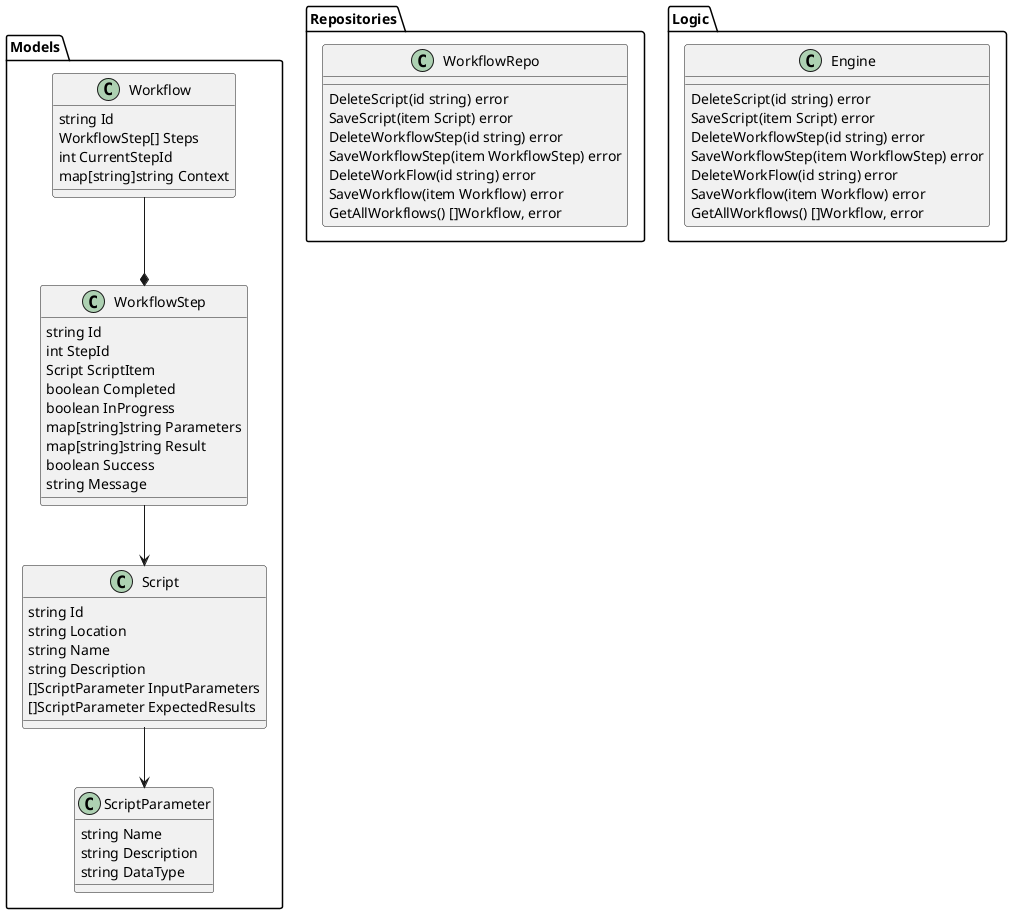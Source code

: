 @startuml

package Models {
    class ScriptParameter {
        string Name
        string Description
        string DataType
    }

    class Script {
        string Id
        string Location
        string Name
        string Description
        []ScriptParameter InputParameters
        []ScriptParameter ExpectedResults
    }

    class WorkflowStep {
        string Id
        int StepId
        Script ScriptItem
        boolean Completed
        boolean InProgress
        map[string]string Parameters
        map[string]string Result
        boolean Success
        string Message
    }

    class Workflow {
        string Id
        WorkflowStep[] Steps
        int CurrentStepId
        map[string]string Context
    }
}

Script --> ScriptParameter
WorkflowStep --> Script
Workflow --* WorkflowStep

package Repositories {
    class WorkflowRepo {
        DeleteScript(id string) error
        SaveScript(item Script) error
        DeleteWorkflowStep(id string) error
        SaveWorkflowStep(item WorkflowStep) error
        DeleteWorkFlow(id string) error
        SaveWorkflow(item Workflow) error
        GetAllWorkflows() []Workflow, error
    }
}

package Logic {
    class Engine {
        DeleteScript(id string) error
        SaveScript(item Script) error
        DeleteWorkflowStep(id string) error
        SaveWorkflowStep(item WorkflowStep) error
        DeleteWorkFlow(id string) error
        SaveWorkflow(item Workflow) error
        GetAllWorkflows() []Workflow, error
    }
}


@enduml